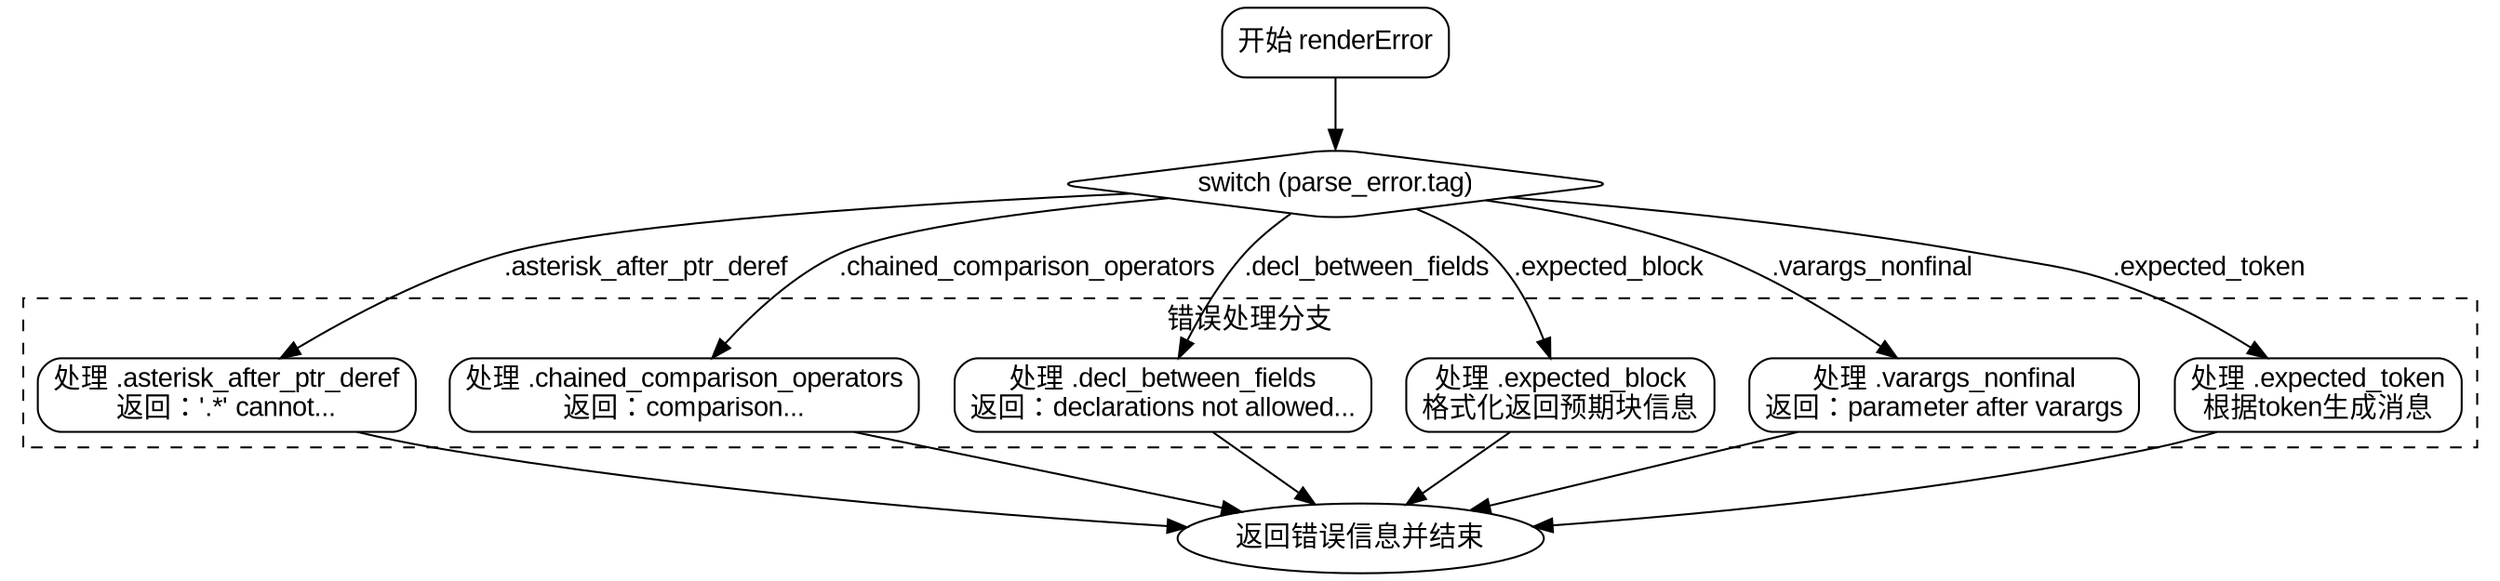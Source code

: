 
digraph renderErrorFlow {
    node [shape=rectangle, fontname="Arial", style="rounded"];
    edge [fontname="Arial"];

    start [label="开始 renderError"];
    switch_node [label="switch (parse_error.tag)", shape=diamond];
    end_node [label="返回错误信息并结束", shape=ellipse];

    start -> switch_node;

    // 示例错误分支（实际需扩展所有case）
    subgraph cluster_errors {
        label="错误处理分支";
        style="dashed";

        case_asterisk [label="处理 .asterisk_after_ptr_deref\n返回：'.*' cannot..."];
        case_chained [label="处理 .chained_comparison_operators\n返回：comparison..."];
        case_decl [label="处理 .decl_between_fields\n返回：declarations not allowed..."];
        case_expected_block [label="处理 .expected_block\n格式化返回预期块信息"];
        case_varargs [label="处理 .varargs_nonfinal\n返回：parameter after varargs"];
        case_expected_token [label="处理 .expected_token\n根据token生成消息"];
        // 添加其他case节点...
    }

    switch_node -> case_asterisk [label=".asterisk_after_ptr_deref"];
    switch_node -> case_chained [label=".chained_comparison_operators"];
    switch_node -> case_decl [label=".decl_between_fields"];
    switch_node -> case_expected_block [label=".expected_block"];
    switch_node -> case_varargs [label=".varargs_nonfinal"];
    switch_node -> case_expected_token [label=".expected_token"];
    // 连接其他case边...

    // 所有分支最终指向结束节点
    case_asterisk -> end_node;
    case_chained -> end_node;
    case_decl -> end_node;
    case_expected_block -> end_node;
    case_varargs -> end_node;
    case_expected_token -> end_node;
    // 其他case连接至end_node...
}
